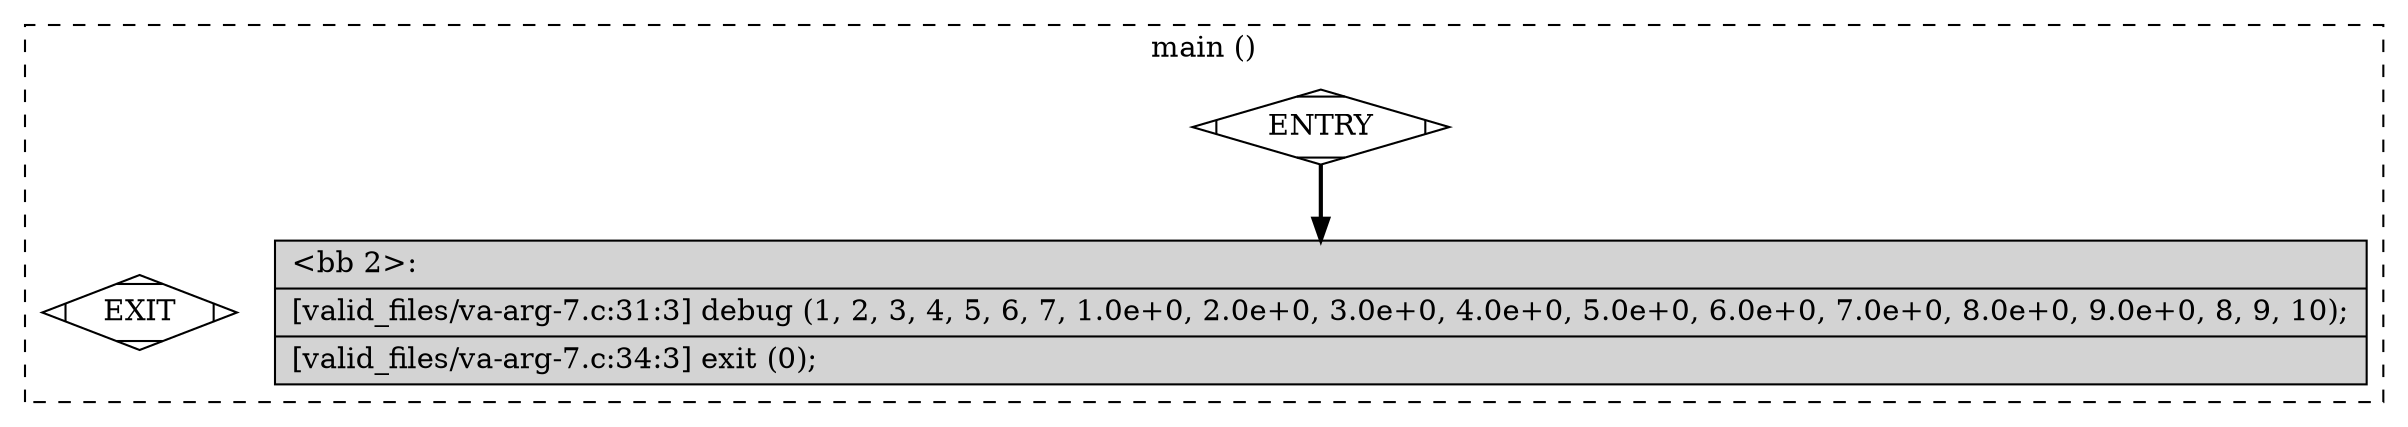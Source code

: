 digraph "a-va-arg-7.c.015t.cfg" {
overlap=false;
subgraph "cluster_main" {
	style="dashed";
	color="black";
	label="main ()";
	fn_1_basic_block_0 [shape=Mdiamond,style=filled,fillcolor=white,label="ENTRY"];

	fn_1_basic_block_1 [shape=Mdiamond,style=filled,fillcolor=white,label="EXIT"];

	fn_1_basic_block_2 [shape=record,style=filled,fillcolor=lightgrey,label="{\<bb\ 2\>:\l\
|[valid_files/va-arg-7.c:31:3]\ debug\ (1,\ 2,\ 3,\ 4,\ 5,\ 6,\ 7,\ 1.0e+0,\ 2.0e+0,\ 3.0e+0,\ 4.0e+0,\ 5.0e+0,\ 6.0e+0,\ 7.0e+0,\ 8.0e+0,\ 9.0e+0,\ 8,\ 9,\ 10);\l\
|[valid_files/va-arg-7.c:34:3]\ exit\ (0);\l\
}"];

	fn_1_basic_block_0:s -> fn_1_basic_block_2:n [style="solid,bold",color=black,weight=100,constraint=true];
	fn_1_basic_block_0:s -> fn_1_basic_block_1:n [style="invis",constraint=true];
}
}
